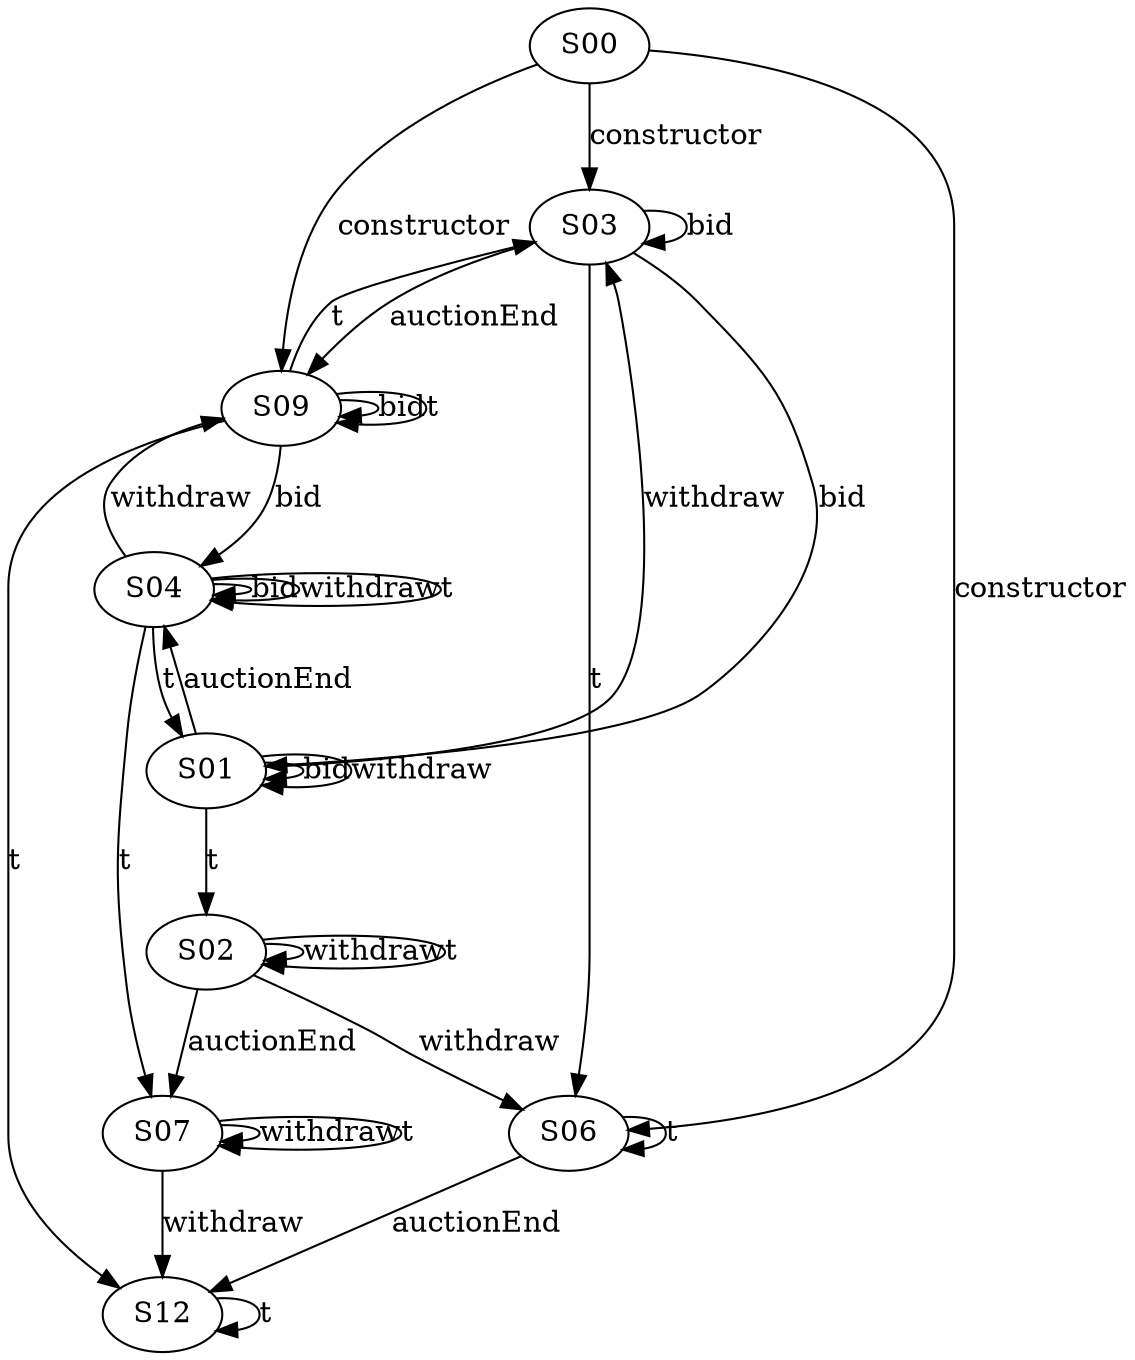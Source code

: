 digraph {

S00->S03 [label="constructor", style="", color="black"]
S00->S06 [label="constructor", style="", color="black"]
S00->S09 [label="constructor", style="", color="black"]
S01->S01 [label="bid", style="", color="black"]
S03->S01 [label="bid", style="", color="black"]
S03->S03 [label="bid", style="", color="black"]
S01->S01 [label="withdraw", style="", color="black"]
S01->S03 [label="withdraw", style="", color="black"]
S02->S02 [label="withdraw", style="", color="black"]
S02->S06 [label="withdraw", style="", color="black"]
S01->S04 [label="auctionEnd", style="", color="black"]
S02->S07 [label="auctionEnd", style="", color="black"]
S03->S09 [label="auctionEnd", style="", color="black"]
S01->S02 [label="t", style="", color="black"]
S02->S02 [label="t", style="", color="black"]
S03->S06 [label="t", style="", color="black"]
S04->S04 [label="bid", style="", color="black"]
S09->S04 [label="bid", style="", color="black"]
S09->S09 [label="bid", style="", color="black"]
S04->S04 [label="withdraw", style="", color="black"]
S04->S09 [label="withdraw", style="", color="black"]
S07->S07 [label="withdraw", style="", color="black"]
S07->S12 [label="withdraw", style="", color="black"]
S06->S12 [label="auctionEnd", style="", color="black"]
S04->S01 [label="t", style="", color="black"]
S04->S04 [label="t", style="", color="black"]
S04->S07 [label="t", style="", color="black"]
S06->S06 [label="t", style="", color="black"]
S07->S07 [label="t", style="", color="black"]
S09->S03 [label="t", style="", color="black"]
S09->S09 [label="t", style="", color="black"]
S09->S12 [label="t", style="", color="black"]
S12->S12 [label="t", style="", color="black"]
}